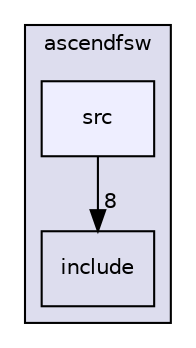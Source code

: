 digraph "/home/runner/work/Fall-2024/Fall-2024/ascendfsw/src" {
  bgcolor=transparent;
  compound=true
  node [ fontsize="10", fontname="Helvetica"];
  edge [ labelfontsize="10", labelfontname="Helvetica"];
  subgraph clusterdir_ff455c5362987bedc71331f2f73f324a {
    graph [ bgcolor="#ddddee", pencolor="black", label="ascendfsw" fontname="Helvetica", fontsize="10", URL="dir_ff455c5362987bedc71331f2f73f324a.html"]
  dir_598cc9471c9d54adc06440bf1ece3782 [shape=box label="include" URL="dir_598cc9471c9d54adc06440bf1ece3782.html"];
  dir_d7d498d630d77a78877888d5961eb9e9 [shape=box, label="src", style="filled", fillcolor="#eeeeff", pencolor="black", URL="dir_d7d498d630d77a78877888d5961eb9e9.html"];
  }
  dir_d7d498d630d77a78877888d5961eb9e9->dir_598cc9471c9d54adc06440bf1ece3782 [headlabel="8", labeldistance=1.5 headhref="dir_000002_000001.html"];
}
